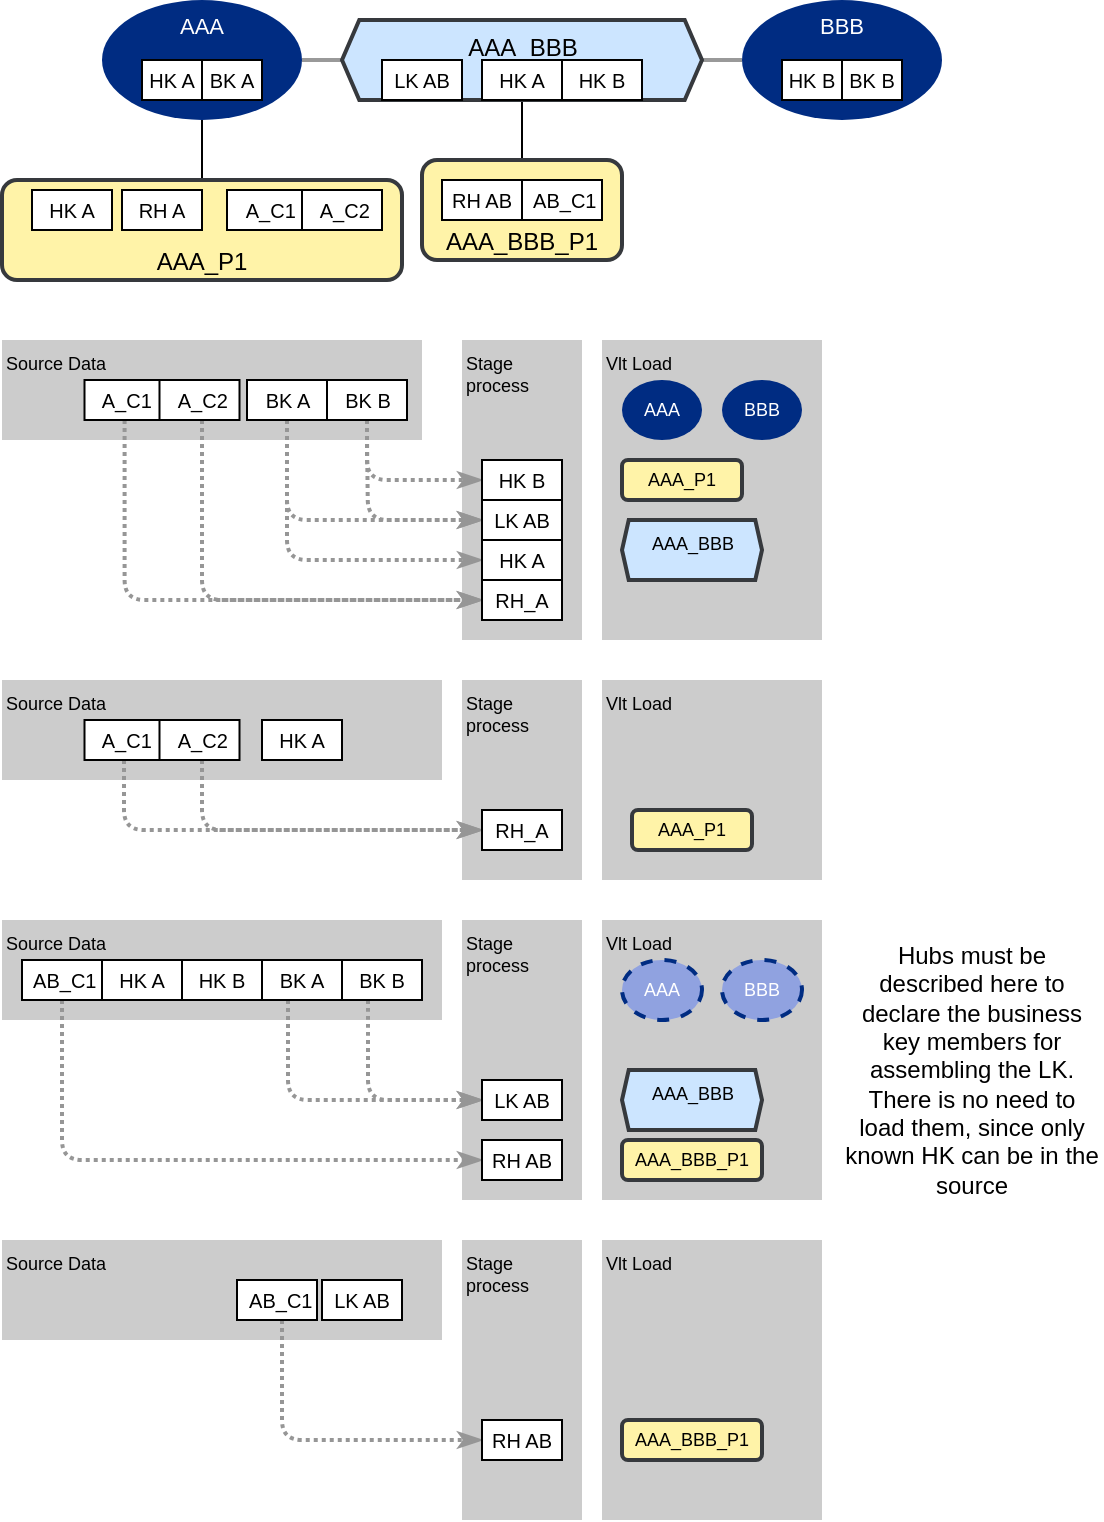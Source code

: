 <mxfile version="21.6.1" type="device">
  <diagram name="Seite-1" id="4nldZ2X44YXfPoI_JoEv">
    <mxGraphModel dx="646" dy="413" grid="1" gridSize="10" guides="1" tooltips="1" connect="1" arrows="1" fold="1" page="1" pageScale="1" pageWidth="1169" pageHeight="827" math="0" shadow="0">
      <root>
        <mxCell id="0" />
        <mxCell id="1" parent="0" />
        <mxCell id="vhCUdtXiWIf4BPjvFejv-14" value="Stage &lt;br style=&quot;font-size: 9px;&quot;&gt;process" style="rounded=0;whiteSpace=wrap;html=1;fontFamily=Helvetica;fontSize=9;fontColor=#000000;verticalAlign=top;fillColor=#CCCCCC;strokeColor=none;align=left;" vertex="1" parent="1">
          <mxGeometry x="300" y="520" width="60" height="140" as="geometry" />
        </mxCell>
        <mxCell id="vhCUdtXiWIf4BPjvFejv-13" value="Source Data" style="rounded=0;whiteSpace=wrap;html=1;fontFamily=Helvetica;fontSize=9;fontColor=#000000;verticalAlign=top;fillColor=#CCCCCC;strokeColor=none;align=left;" vertex="1" parent="1">
          <mxGeometry x="70" y="520" width="220" height="50" as="geometry" />
        </mxCell>
        <mxCell id="AOwtY-LI5ESdWI-Md5z0-16" style="edgeStyle=orthogonalEdgeStyle;shape=connector;rounded=1;jumpStyle=none;orthogonalLoop=1;jettySize=auto;html=1;entryX=0;entryY=0.5;entryDx=0;entryDy=0;labelBackgroundColor=default;strokeColor=default;strokeWidth=2;fontFamily=Helvetica;fontSize=11;fontColor=default;endArrow=none;endFill=0;opacity=40;" parent="1" source="AOwtY-LI5ESdWI-Md5z0-1" target="AOwtY-LI5ESdWI-Md5z0-2" edge="1">
          <mxGeometry relative="1" as="geometry" />
        </mxCell>
        <mxCell id="AOwtY-LI5ESdWI-Md5z0-1" value="AAA" style="strokeWidth=2;html=1;shape=mxgraph.flowchart.start_1;whiteSpace=wrap;strokeColor=none;fontColor=#ffffff;fillColor=#002C82;fontFamily=Helvetica;fontSize=11;verticalAlign=top;" parent="1" vertex="1">
          <mxGeometry x="120" y="60" width="100" height="60" as="geometry" />
        </mxCell>
        <mxCell id="AOwtY-LI5ESdWI-Md5z0-17" style="edgeStyle=orthogonalEdgeStyle;shape=connector;rounded=1;jumpStyle=none;orthogonalLoop=1;jettySize=auto;html=1;entryX=0;entryY=0.5;entryDx=0;entryDy=0;entryPerimeter=0;labelBackgroundColor=default;strokeColor=default;strokeWidth=2;fontFamily=Helvetica;fontSize=11;fontColor=default;endArrow=none;endFill=0;opacity=40;" parent="1" source="AOwtY-LI5ESdWI-Md5z0-2" target="AOwtY-LI5ESdWI-Md5z0-3" edge="1">
          <mxGeometry relative="1" as="geometry" />
        </mxCell>
        <mxCell id="vhCUdtXiWIf4BPjvFejv-76" style="edgeStyle=orthogonalEdgeStyle;shape=connector;rounded=1;jumpStyle=none;orthogonalLoop=1;jettySize=auto;html=1;labelBackgroundColor=default;strokeColor=default;fontFamily=Helvetica;fontSize=11;fontColor=default;endArrow=none;endFill=0;" edge="1" parent="1" source="AOwtY-LI5ESdWI-Md5z0-2" target="vhCUdtXiWIf4BPjvFejv-73">
          <mxGeometry relative="1" as="geometry" />
        </mxCell>
        <mxCell id="AOwtY-LI5ESdWI-Md5z0-2" value="AAA_BBB" style="verticalLabelPosition=middle;verticalAlign=top;html=1;shape=hexagon;perimeter=hexagonPerimeter2;arcSize=6;size=0.048;fillColor=#cce5ff;strokeColor=#36393d;strokeWidth=2;labelPosition=center;align=center;" parent="1" vertex="1">
          <mxGeometry x="240" y="70" width="180" height="40" as="geometry" />
        </mxCell>
        <mxCell id="AOwtY-LI5ESdWI-Md5z0-3" value="BBB" style="strokeWidth=2;html=1;shape=mxgraph.flowchart.start_1;whiteSpace=wrap;strokeColor=none;fontColor=#ffffff;fillColor=#002C82;fontFamily=Helvetica;fontSize=11;verticalAlign=top;" parent="1" vertex="1">
          <mxGeometry x="440" y="60" width="100" height="60" as="geometry" />
        </mxCell>
        <mxCell id="AOwtY-LI5ESdWI-Md5z0-15" style="edgeStyle=orthogonalEdgeStyle;shape=connector;rounded=1;jumpStyle=none;orthogonalLoop=1;jettySize=auto;html=1;entryX=0.5;entryY=1;entryDx=0;entryDy=0;entryPerimeter=0;labelBackgroundColor=default;strokeColor=default;fontFamily=Helvetica;fontSize=11;fontColor=default;endArrow=none;endFill=0;" parent="1" source="AOwtY-LI5ESdWI-Md5z0-4" target="AOwtY-LI5ESdWI-Md5z0-1" edge="1">
          <mxGeometry relative="1" as="geometry" />
        </mxCell>
        <mxCell id="AOwtY-LI5ESdWI-Md5z0-4" value="AAA_P1" style="rounded=1;whiteSpace=wrap;html=1;strokeColor=#36393d;fillColor=#FFF3A8;strokeWidth=2;verticalAlign=bottom;" parent="1" vertex="1">
          <mxGeometry x="70" y="150" width="200" height="50" as="geometry" />
        </mxCell>
        <mxCell id="AOwtY-LI5ESdWI-Md5z0-6" value="HK A" style="rounded=0;whiteSpace=wrap;html=1;fontSize=10;" parent="1" vertex="1">
          <mxGeometry x="140" y="90" width="30" height="20" as="geometry" />
        </mxCell>
        <mxCell id="AOwtY-LI5ESdWI-Md5z0-7" value="HK B" style="rounded=0;whiteSpace=wrap;html=1;fontSize=10;" parent="1" vertex="1">
          <mxGeometry x="460" y="90" width="30" height="20" as="geometry" />
        </mxCell>
        <mxCell id="AOwtY-LI5ESdWI-Md5z0-8" value="BK A" style="rounded=0;whiteSpace=wrap;html=1;fontSize=10;" parent="1" vertex="1">
          <mxGeometry x="170" y="90" width="30" height="20" as="geometry" />
        </mxCell>
        <mxCell id="AOwtY-LI5ESdWI-Md5z0-9" value="BK B" style="rounded=0;whiteSpace=wrap;html=1;fontSize=10;" parent="1" vertex="1">
          <mxGeometry x="490" y="90" width="30" height="20" as="geometry" />
        </mxCell>
        <mxCell id="AOwtY-LI5ESdWI-Md5z0-10" value="HK A" style="rounded=0;whiteSpace=wrap;html=1;fontSize=10;" parent="1" vertex="1">
          <mxGeometry x="85" y="155" width="40" height="20" as="geometry" />
        </mxCell>
        <mxCell id="AOwtY-LI5ESdWI-Md5z0-11" value="HK A" style="rounded=0;whiteSpace=wrap;html=1;fontSize=10;" parent="1" vertex="1">
          <mxGeometry x="310" y="90" width="40" height="20" as="geometry" />
        </mxCell>
        <mxCell id="AOwtY-LI5ESdWI-Md5z0-12" value="HK B" style="rounded=0;whiteSpace=wrap;html=1;fontSize=10;" parent="1" vertex="1">
          <mxGeometry x="350" y="90" width="40" height="20" as="geometry" />
        </mxCell>
        <mxCell id="AOwtY-LI5ESdWI-Md5z0-18" value="LK AB" style="rounded=0;whiteSpace=wrap;html=1;fontSize=10;" parent="1" vertex="1">
          <mxGeometry x="260" y="90" width="40" height="20" as="geometry" />
        </mxCell>
        <mxCell id="AOwtY-LI5ESdWI-Md5z0-19" value="RH A" style="rounded=0;whiteSpace=wrap;html=1;fontSize=10;" parent="1" vertex="1">
          <mxGeometry x="130" y="155" width="40" height="20" as="geometry" />
        </mxCell>
        <mxCell id="vhCUdtXiWIf4BPjvFejv-11" style="edgeStyle=orthogonalEdgeStyle;shape=connector;rounded=1;jumpStyle=none;orthogonalLoop=1;jettySize=auto;html=1;dashed=1;dashPattern=1 1;labelBackgroundColor=default;strokeColor=#969696;strokeWidth=2;fontFamily=Helvetica;fontSize=11;fontColor=#C2C2C2;endArrow=classicThin;endFill=1;" edge="1" parent="1" source="vhCUdtXiWIf4BPjvFejv-2" target="vhCUdtXiWIf4BPjvFejv-5">
          <mxGeometry relative="1" as="geometry">
            <Array as="points">
              <mxPoint x="213" y="610" />
            </Array>
          </mxGeometry>
        </mxCell>
        <mxCell id="vhCUdtXiWIf4BPjvFejv-2" value="BK A" style="rounded=0;whiteSpace=wrap;html=1;fontSize=10;" vertex="1" parent="1">
          <mxGeometry x="200" y="540" width="40" height="20" as="geometry" />
        </mxCell>
        <mxCell id="vhCUdtXiWIf4BPjvFejv-10" style="edgeStyle=orthogonalEdgeStyle;shape=connector;rounded=1;jumpStyle=none;orthogonalLoop=1;jettySize=auto;html=1;dashed=1;dashPattern=1 1;labelBackgroundColor=default;strokeColor=#969696;strokeWidth=2;fontFamily=Helvetica;fontSize=11;fontColor=#C2C2C2;endArrow=classicThin;endFill=1;" edge="1" parent="1" source="vhCUdtXiWIf4BPjvFejv-3" target="vhCUdtXiWIf4BPjvFejv-5">
          <mxGeometry relative="1" as="geometry">
            <Array as="points">
              <mxPoint x="253" y="570" />
              <mxPoint x="253" y="570" />
              <mxPoint x="253" y="610" />
            </Array>
          </mxGeometry>
        </mxCell>
        <mxCell id="vhCUdtXiWIf4BPjvFejv-3" value="BK B" style="rounded=0;whiteSpace=wrap;html=1;fontSize=10;" vertex="1" parent="1">
          <mxGeometry x="240" y="540" width="40" height="20" as="geometry" />
        </mxCell>
        <mxCell id="vhCUdtXiWIf4BPjvFejv-5" value="LK AB" style="rounded=0;whiteSpace=wrap;html=1;fontSize=10;" vertex="1" parent="1">
          <mxGeometry x="310" y="600" width="40" height="20" as="geometry" />
        </mxCell>
        <mxCell id="vhCUdtXiWIf4BPjvFejv-15" value="Vlt Load" style="rounded=0;whiteSpace=wrap;html=1;fontFamily=Helvetica;fontSize=9;fontColor=#000000;verticalAlign=top;fillColor=#CCCCCC;strokeColor=none;align=left;" vertex="1" parent="1">
          <mxGeometry x="370" y="520" width="110" height="140" as="geometry" />
        </mxCell>
        <mxCell id="vhCUdtXiWIf4BPjvFejv-19" value="&amp;nbsp;A_C1" style="rounded=0;whiteSpace=wrap;html=1;fontSize=10;" vertex="1" parent="1">
          <mxGeometry x="182.5" y="155" width="40" height="20" as="geometry" />
        </mxCell>
        <mxCell id="vhCUdtXiWIf4BPjvFejv-20" value="&amp;nbsp;A_C2" style="rounded=0;whiteSpace=wrap;html=1;fontSize=10;" vertex="1" parent="1">
          <mxGeometry x="220" y="155" width="40" height="20" as="geometry" />
        </mxCell>
        <mxCell id="vhCUdtXiWIf4BPjvFejv-21" value="AAA" style="strokeWidth=2;html=1;shape=mxgraph.flowchart.start_1;whiteSpace=wrap;strokeColor=#002C82;fontColor=#ffffff;fillColor=#90A2E0;fontFamily=Helvetica;fontSize=9;verticalAlign=middle;dashed=1;" vertex="1" parent="1">
          <mxGeometry x="380" y="540" width="40" height="30" as="geometry" />
        </mxCell>
        <mxCell id="vhCUdtXiWIf4BPjvFejv-24" value="AAA_BBB" style="verticalLabelPosition=middle;verticalAlign=top;html=1;shape=hexagon;perimeter=hexagonPerimeter2;arcSize=6;size=0.048;fillColor=#cce5ff;strokeColor=#36393d;strokeWidth=2;labelPosition=center;align=center;fontSize=9;" vertex="1" parent="1">
          <mxGeometry x="380" y="595" width="70" height="30" as="geometry" />
        </mxCell>
        <mxCell id="vhCUdtXiWIf4BPjvFejv-25" value="BBB" style="strokeWidth=2;html=1;shape=mxgraph.flowchart.start_1;whiteSpace=wrap;strokeColor=#002C82;fontColor=#ffffff;fillColor=#90A2E0;fontFamily=Helvetica;fontSize=9;verticalAlign=middle;dashed=1;" vertex="1" parent="1">
          <mxGeometry x="430" y="540" width="40" height="30" as="geometry" />
        </mxCell>
        <mxCell id="vhCUdtXiWIf4BPjvFejv-26" value="Stage &lt;br style=&quot;font-size: 9px;&quot;&gt;process" style="rounded=0;whiteSpace=wrap;html=1;fontFamily=Helvetica;fontSize=9;fontColor=#000000;verticalAlign=top;fillColor=#CCCCCC;strokeColor=none;align=left;" vertex="1" parent="1">
          <mxGeometry x="300" y="400" width="60" height="100" as="geometry" />
        </mxCell>
        <mxCell id="vhCUdtXiWIf4BPjvFejv-27" value="Source Data" style="rounded=0;whiteSpace=wrap;html=1;fontFamily=Helvetica;fontSize=9;fontColor=#000000;verticalAlign=top;fillColor=#CCCCCC;strokeColor=none;align=left;" vertex="1" parent="1">
          <mxGeometry x="70" y="400" width="220" height="50" as="geometry" />
        </mxCell>
        <mxCell id="vhCUdtXiWIf4BPjvFejv-37" value="Vlt Load" style="rounded=0;whiteSpace=wrap;html=1;fontFamily=Helvetica;fontSize=9;fontColor=#000000;verticalAlign=top;fillColor=#CCCCCC;strokeColor=none;align=left;" vertex="1" parent="1">
          <mxGeometry x="370" y="400" width="110" height="100" as="geometry" />
        </mxCell>
        <mxCell id="vhCUdtXiWIf4BPjvFejv-49" style="edgeStyle=elbowEdgeStyle;shape=connector;rounded=1;jumpStyle=none;orthogonalLoop=1;jettySize=auto;html=1;entryX=0;entryY=0.5;entryDx=0;entryDy=0;dashed=1;dashPattern=1 1;labelBackgroundColor=default;strokeColor=#969696;strokeWidth=2;fontFamily=Helvetica;fontSize=11;fontColor=#C2C2C2;endArrow=classicThin;endFill=1;" edge="1" parent="1" source="vhCUdtXiWIf4BPjvFejv-38" target="vhCUdtXiWIf4BPjvFejv-40">
          <mxGeometry relative="1" as="geometry">
            <Array as="points">
              <mxPoint x="131" y="460" />
            </Array>
          </mxGeometry>
        </mxCell>
        <mxCell id="vhCUdtXiWIf4BPjvFejv-38" value="&amp;nbsp;A_C1" style="rounded=0;whiteSpace=wrap;html=1;fontSize=10;" vertex="1" parent="1">
          <mxGeometry x="111.25" y="420" width="40" height="20" as="geometry" />
        </mxCell>
        <mxCell id="vhCUdtXiWIf4BPjvFejv-48" style="edgeStyle=elbowEdgeStyle;shape=connector;rounded=1;jumpStyle=none;orthogonalLoop=1;jettySize=auto;html=1;entryX=0;entryY=0.5;entryDx=0;entryDy=0;dashed=1;dashPattern=1 1;labelBackgroundColor=default;strokeColor=#969696;strokeWidth=2;fontFamily=Helvetica;fontSize=11;fontColor=#C2C2C2;endArrow=classicThin;endFill=1;" edge="1" parent="1" source="vhCUdtXiWIf4BPjvFejv-39" target="vhCUdtXiWIf4BPjvFejv-40">
          <mxGeometry relative="1" as="geometry">
            <Array as="points">
              <mxPoint x="170" y="460" />
            </Array>
          </mxGeometry>
        </mxCell>
        <mxCell id="vhCUdtXiWIf4BPjvFejv-39" value="&amp;nbsp;A_C2" style="rounded=0;whiteSpace=wrap;html=1;fontSize=10;" vertex="1" parent="1">
          <mxGeometry x="148.75" y="420" width="40" height="20" as="geometry" />
        </mxCell>
        <mxCell id="vhCUdtXiWIf4BPjvFejv-40" value="RH_A" style="rounded=0;whiteSpace=wrap;html=1;fontSize=10;" vertex="1" parent="1">
          <mxGeometry x="310" y="465" width="40" height="20" as="geometry" />
        </mxCell>
        <mxCell id="vhCUdtXiWIf4BPjvFejv-42" value="AAA_P1" style="rounded=1;whiteSpace=wrap;html=1;strokeColor=#36393d;fillColor=#FFF3A8;strokeWidth=2;verticalAlign=middle;fontSize=9;" vertex="1" parent="1">
          <mxGeometry x="385" y="465" width="60" height="20" as="geometry" />
        </mxCell>
        <mxCell id="vhCUdtXiWIf4BPjvFejv-47" value="HK A" style="rounded=0;whiteSpace=wrap;html=1;fontSize=10;" vertex="1" parent="1">
          <mxGeometry x="200" y="420" width="40" height="20" as="geometry" />
        </mxCell>
        <mxCell id="vhCUdtXiWIf4BPjvFejv-50" value="Stage &lt;br style=&quot;font-size: 9px;&quot;&gt;process" style="rounded=0;whiteSpace=wrap;html=1;fontFamily=Helvetica;fontSize=9;fontColor=#000000;verticalAlign=top;fillColor=#CCCCCC;strokeColor=none;align=left;" vertex="1" parent="1">
          <mxGeometry x="300" y="230" width="60" height="150" as="geometry" />
        </mxCell>
        <mxCell id="vhCUdtXiWIf4BPjvFejv-51" value="Source Data" style="rounded=0;whiteSpace=wrap;html=1;fontFamily=Helvetica;fontSize=9;fontColor=#000000;verticalAlign=top;fillColor=#CCCCCC;strokeColor=none;align=left;" vertex="1" parent="1">
          <mxGeometry x="70" y="230" width="210" height="50" as="geometry" />
        </mxCell>
        <mxCell id="vhCUdtXiWIf4BPjvFejv-52" style="edgeStyle=orthogonalEdgeStyle;shape=connector;rounded=1;jumpStyle=none;orthogonalLoop=1;jettySize=auto;html=1;dashed=1;dashPattern=1 1;labelBackgroundColor=default;strokeColor=#969696;strokeWidth=2;fontFamily=Helvetica;fontSize=11;fontColor=#C2C2C2;endArrow=classicThin;endFill=1;" edge="1" source="vhCUdtXiWIf4BPjvFejv-54" target="vhCUdtXiWIf4BPjvFejv-58" parent="1">
          <mxGeometry relative="1" as="geometry">
            <Array as="points">
              <mxPoint x="213" y="340" />
            </Array>
          </mxGeometry>
        </mxCell>
        <mxCell id="vhCUdtXiWIf4BPjvFejv-53" style="edgeStyle=orthogonalEdgeStyle;shape=connector;rounded=1;jumpStyle=none;orthogonalLoop=1;jettySize=auto;html=1;dashed=1;dashPattern=1 1;labelBackgroundColor=default;strokeColor=#969696;strokeWidth=2;fontFamily=Helvetica;fontSize=11;fontColor=#C2C2C2;endArrow=classicThin;endFill=1;" edge="1" source="vhCUdtXiWIf4BPjvFejv-54" target="vhCUdtXiWIf4BPjvFejv-59" parent="1">
          <mxGeometry relative="1" as="geometry">
            <Array as="points">
              <mxPoint x="213" y="320" />
            </Array>
          </mxGeometry>
        </mxCell>
        <mxCell id="vhCUdtXiWIf4BPjvFejv-54" value="BK A" style="rounded=0;whiteSpace=wrap;html=1;fontSize=10;" vertex="1" parent="1">
          <mxGeometry x="192.5" y="250" width="40" height="20" as="geometry" />
        </mxCell>
        <mxCell id="vhCUdtXiWIf4BPjvFejv-55" style="edgeStyle=orthogonalEdgeStyle;shape=connector;rounded=1;jumpStyle=none;orthogonalLoop=1;jettySize=auto;html=1;dashed=1;dashPattern=1 1;labelBackgroundColor=default;strokeColor=#969696;strokeWidth=2;fontFamily=Helvetica;fontSize=11;fontColor=#C2C2C2;endArrow=classicThin;endFill=1;" edge="1" source="vhCUdtXiWIf4BPjvFejv-57" target="vhCUdtXiWIf4BPjvFejv-59" parent="1">
          <mxGeometry relative="1" as="geometry">
            <Array as="points">
              <mxPoint x="253" y="280" />
              <mxPoint x="253" y="280" />
              <mxPoint x="253" y="320" />
            </Array>
          </mxGeometry>
        </mxCell>
        <mxCell id="vhCUdtXiWIf4BPjvFejv-56" style="edgeStyle=orthogonalEdgeStyle;shape=connector;rounded=1;jumpStyle=none;orthogonalLoop=1;jettySize=auto;html=1;dashed=1;dashPattern=1 1;labelBackgroundColor=default;strokeColor=#969696;strokeWidth=2;fontFamily=Helvetica;fontSize=11;fontColor=#C2C2C2;endArrow=classicThin;endFill=1;" edge="1" source="vhCUdtXiWIf4BPjvFejv-57" target="vhCUdtXiWIf4BPjvFejv-60" parent="1">
          <mxGeometry relative="1" as="geometry">
            <Array as="points">
              <mxPoint x="253" y="300" />
            </Array>
          </mxGeometry>
        </mxCell>
        <mxCell id="vhCUdtXiWIf4BPjvFejv-57" value="BK B" style="rounded=0;whiteSpace=wrap;html=1;fontSize=10;" vertex="1" parent="1">
          <mxGeometry x="232.5" y="250" width="40" height="20" as="geometry" />
        </mxCell>
        <mxCell id="vhCUdtXiWIf4BPjvFejv-58" value="HK A" style="rounded=0;whiteSpace=wrap;html=1;fontSize=10;" vertex="1" parent="1">
          <mxGeometry x="310" y="330" width="40" height="20" as="geometry" />
        </mxCell>
        <mxCell id="vhCUdtXiWIf4BPjvFejv-59" value="LK AB" style="rounded=0;whiteSpace=wrap;html=1;fontSize=10;" vertex="1" parent="1">
          <mxGeometry x="310" y="310" width="40" height="20" as="geometry" />
        </mxCell>
        <mxCell id="vhCUdtXiWIf4BPjvFejv-60" value="HK B" style="rounded=0;whiteSpace=wrap;html=1;fontSize=10;" vertex="1" parent="1">
          <mxGeometry x="310" y="290" width="40" height="20" as="geometry" />
        </mxCell>
        <mxCell id="vhCUdtXiWIf4BPjvFejv-61" value="Vlt Load" style="rounded=0;whiteSpace=wrap;html=1;fontFamily=Helvetica;fontSize=9;fontColor=#000000;verticalAlign=top;fillColor=#CCCCCC;strokeColor=none;align=left;" vertex="1" parent="1">
          <mxGeometry x="370" y="230" width="110" height="150" as="geometry" />
        </mxCell>
        <mxCell id="vhCUdtXiWIf4BPjvFejv-62" style="edgeStyle=orthogonalEdgeStyle;shape=connector;rounded=1;jumpStyle=none;orthogonalLoop=1;jettySize=auto;html=1;entryX=0;entryY=0.5;entryDx=0;entryDy=0;dashed=1;dashPattern=1 1;labelBackgroundColor=default;strokeColor=#969696;strokeWidth=2;fontFamily=Helvetica;fontSize=11;fontColor=#C2C2C2;endArrow=classicThin;endFill=1;" edge="1" source="vhCUdtXiWIf4BPjvFejv-63" target="vhCUdtXiWIf4BPjvFejv-66" parent="1">
          <mxGeometry relative="1" as="geometry">
            <Array as="points">
              <mxPoint x="131" y="360" />
            </Array>
          </mxGeometry>
        </mxCell>
        <mxCell id="vhCUdtXiWIf4BPjvFejv-63" value="&amp;nbsp;A_C1" style="rounded=0;whiteSpace=wrap;html=1;fontSize=10;" vertex="1" parent="1">
          <mxGeometry x="111.25" y="250" width="40" height="20" as="geometry" />
        </mxCell>
        <mxCell id="vhCUdtXiWIf4BPjvFejv-64" style="edgeStyle=orthogonalEdgeStyle;shape=connector;rounded=1;jumpStyle=none;orthogonalLoop=1;jettySize=auto;html=1;entryX=0;entryY=0.5;entryDx=0;entryDy=0;dashed=1;dashPattern=1 1;labelBackgroundColor=default;strokeColor=#969696;strokeWidth=2;fontFamily=Helvetica;fontSize=11;fontColor=#C2C2C2;endArrow=classicThin;endFill=1;" edge="1" source="vhCUdtXiWIf4BPjvFejv-65" target="vhCUdtXiWIf4BPjvFejv-66" parent="1">
          <mxGeometry relative="1" as="geometry">
            <Array as="points">
              <mxPoint x="170" y="360" />
            </Array>
          </mxGeometry>
        </mxCell>
        <mxCell id="vhCUdtXiWIf4BPjvFejv-65" value="&amp;nbsp;A_C2" style="rounded=0;whiteSpace=wrap;html=1;fontSize=10;" vertex="1" parent="1">
          <mxGeometry x="148.75" y="250" width="40" height="20" as="geometry" />
        </mxCell>
        <mxCell id="vhCUdtXiWIf4BPjvFejv-66" value="RH_A" style="rounded=0;whiteSpace=wrap;html=1;fontSize=10;" vertex="1" parent="1">
          <mxGeometry x="310" y="350" width="40" height="20" as="geometry" />
        </mxCell>
        <mxCell id="vhCUdtXiWIf4BPjvFejv-67" value="AAA" style="strokeWidth=2;html=1;shape=mxgraph.flowchart.start_1;whiteSpace=wrap;strokeColor=none;fontColor=#ffffff;fillColor=#002C82;fontFamily=Helvetica;fontSize=9;verticalAlign=middle;" vertex="1" parent="1">
          <mxGeometry x="380" y="250" width="40" height="30" as="geometry" />
        </mxCell>
        <mxCell id="vhCUdtXiWIf4BPjvFejv-68" value="AAA_P1" style="rounded=1;whiteSpace=wrap;html=1;strokeColor=#36393d;fillColor=#FFF3A8;strokeWidth=2;verticalAlign=middle;fontSize=9;" vertex="1" parent="1">
          <mxGeometry x="380" y="290" width="60" height="20" as="geometry" />
        </mxCell>
        <mxCell id="vhCUdtXiWIf4BPjvFejv-69" value="AAA_BBB" style="verticalLabelPosition=middle;verticalAlign=top;html=1;shape=hexagon;perimeter=hexagonPerimeter2;arcSize=6;size=0.048;fillColor=#cce5ff;strokeColor=#36393d;strokeWidth=2;labelPosition=center;align=center;fontSize=9;" vertex="1" parent="1">
          <mxGeometry x="380" y="320" width="70" height="30" as="geometry" />
        </mxCell>
        <mxCell id="vhCUdtXiWIf4BPjvFejv-70" value="BBB" style="strokeWidth=2;html=1;shape=mxgraph.flowchart.start_1;whiteSpace=wrap;strokeColor=none;fontColor=#ffffff;fillColor=#002C82;fontFamily=Helvetica;fontSize=9;verticalAlign=middle;" vertex="1" parent="1">
          <mxGeometry x="430" y="250" width="40" height="30" as="geometry" />
        </mxCell>
        <mxCell id="vhCUdtXiWIf4BPjvFejv-71" value="HK B" style="rounded=0;whiteSpace=wrap;html=1;fontSize=10;" vertex="1" parent="1">
          <mxGeometry x="160" y="540" width="40" height="20" as="geometry" />
        </mxCell>
        <mxCell id="vhCUdtXiWIf4BPjvFejv-72" value="HK A" style="rounded=0;whiteSpace=wrap;html=1;fontSize=10;" vertex="1" parent="1">
          <mxGeometry x="120" y="540" width="40" height="20" as="geometry" />
        </mxCell>
        <mxCell id="vhCUdtXiWIf4BPjvFejv-73" value="AAA_BBB_P1" style="rounded=1;whiteSpace=wrap;html=1;strokeColor=#36393d;fillColor=#FFF3A8;strokeWidth=2;verticalAlign=bottom;" vertex="1" parent="1">
          <mxGeometry x="280" y="140" width="100" height="50" as="geometry" />
        </mxCell>
        <mxCell id="vhCUdtXiWIf4BPjvFejv-74" value="&amp;nbsp;AB_C1" style="rounded=0;whiteSpace=wrap;html=1;fontSize=10;" vertex="1" parent="1">
          <mxGeometry x="330" y="150" width="40" height="20" as="geometry" />
        </mxCell>
        <mxCell id="vhCUdtXiWIf4BPjvFejv-75" value="RH AB" style="rounded=0;whiteSpace=wrap;html=1;fontSize=10;" vertex="1" parent="1">
          <mxGeometry x="290" y="150" width="40" height="20" as="geometry" />
        </mxCell>
        <mxCell id="vhCUdtXiWIf4BPjvFejv-79" style="edgeStyle=orthogonalEdgeStyle;shape=connector;rounded=1;jumpStyle=none;orthogonalLoop=1;jettySize=auto;html=1;entryX=0;entryY=0.5;entryDx=0;entryDy=0;dashed=1;dashPattern=1 1;labelBackgroundColor=default;strokeColor=#969696;strokeWidth=2;fontFamily=Helvetica;fontSize=11;fontColor=#C2C2C2;endArrow=classicThin;endFill=1;" edge="1" parent="1" source="vhCUdtXiWIf4BPjvFejv-77" target="vhCUdtXiWIf4BPjvFejv-78">
          <mxGeometry relative="1" as="geometry">
            <Array as="points">
              <mxPoint x="100" y="640" />
            </Array>
          </mxGeometry>
        </mxCell>
        <mxCell id="vhCUdtXiWIf4BPjvFejv-77" value="&amp;nbsp;AB_C1" style="rounded=0;whiteSpace=wrap;html=1;fontSize=10;" vertex="1" parent="1">
          <mxGeometry x="80" y="540" width="40" height="20" as="geometry" />
        </mxCell>
        <mxCell id="vhCUdtXiWIf4BPjvFejv-78" value="RH AB" style="rounded=0;whiteSpace=wrap;html=1;fontSize=10;" vertex="1" parent="1">
          <mxGeometry x="310" y="630" width="40" height="20" as="geometry" />
        </mxCell>
        <mxCell id="vhCUdtXiWIf4BPjvFejv-80" value="AAA_BBB_P1" style="rounded=1;whiteSpace=wrap;html=1;strokeColor=#36393d;fillColor=#FFF3A8;strokeWidth=2;verticalAlign=middle;fontSize=9;" vertex="1" parent="1">
          <mxGeometry x="380" y="630" width="70" height="20" as="geometry" />
        </mxCell>
        <mxCell id="vhCUdtXiWIf4BPjvFejv-81" value="Stage &lt;br style=&quot;font-size: 9px;&quot;&gt;process" style="rounded=0;whiteSpace=wrap;html=1;fontFamily=Helvetica;fontSize=9;fontColor=#000000;verticalAlign=top;fillColor=#CCCCCC;strokeColor=none;align=left;" vertex="1" parent="1">
          <mxGeometry x="300" y="680" width="60" height="140" as="geometry" />
        </mxCell>
        <mxCell id="vhCUdtXiWIf4BPjvFejv-82" value="Source Data" style="rounded=0;whiteSpace=wrap;html=1;fontFamily=Helvetica;fontSize=9;fontColor=#000000;verticalAlign=top;fillColor=#CCCCCC;strokeColor=none;align=left;" vertex="1" parent="1">
          <mxGeometry x="70" y="680" width="220" height="50" as="geometry" />
        </mxCell>
        <mxCell id="vhCUdtXiWIf4BPjvFejv-88" value="Vlt Load" style="rounded=0;whiteSpace=wrap;html=1;fontFamily=Helvetica;fontSize=9;fontColor=#000000;verticalAlign=top;fillColor=#CCCCCC;strokeColor=none;align=left;" vertex="1" parent="1">
          <mxGeometry x="370" y="680" width="110" height="140" as="geometry" />
        </mxCell>
        <mxCell id="vhCUdtXiWIf4BPjvFejv-94" style="edgeStyle=orthogonalEdgeStyle;shape=connector;rounded=1;jumpStyle=none;orthogonalLoop=1;jettySize=auto;html=1;entryX=0;entryY=0.5;entryDx=0;entryDy=0;dashed=1;dashPattern=1 1;labelBackgroundColor=default;strokeColor=#969696;strokeWidth=2;fontFamily=Helvetica;fontSize=11;fontColor=#C2C2C2;endArrow=classicThin;endFill=1;" edge="1" source="vhCUdtXiWIf4BPjvFejv-95" target="vhCUdtXiWIf4BPjvFejv-96" parent="1">
          <mxGeometry relative="1" as="geometry">
            <Array as="points">
              <mxPoint x="210" y="780" />
            </Array>
          </mxGeometry>
        </mxCell>
        <mxCell id="vhCUdtXiWIf4BPjvFejv-95" value="&amp;nbsp;AB_C1" style="rounded=0;whiteSpace=wrap;html=1;fontSize=10;" vertex="1" parent="1">
          <mxGeometry x="187.5" y="700" width="40" height="20" as="geometry" />
        </mxCell>
        <mxCell id="vhCUdtXiWIf4BPjvFejv-96" value="RH AB" style="rounded=0;whiteSpace=wrap;html=1;fontSize=10;" vertex="1" parent="1">
          <mxGeometry x="310" y="770" width="40" height="20" as="geometry" />
        </mxCell>
        <mxCell id="vhCUdtXiWIf4BPjvFejv-97" value="AAA_BBB_P1" style="rounded=1;whiteSpace=wrap;html=1;strokeColor=#36393d;fillColor=#FFF3A8;strokeWidth=2;verticalAlign=middle;fontSize=9;" vertex="1" parent="1">
          <mxGeometry x="380" y="770" width="70" height="20" as="geometry" />
        </mxCell>
        <mxCell id="vhCUdtXiWIf4BPjvFejv-98" value="LK AB" style="rounded=0;whiteSpace=wrap;html=1;fontSize=10;" vertex="1" parent="1">
          <mxGeometry x="230" y="700" width="40" height="20" as="geometry" />
        </mxCell>
        <mxCell id="vhCUdtXiWIf4BPjvFejv-99" value="Hubs must be described here to declare the business key members for assembling the LK.&lt;br&gt;There is no need to load them, since only known HK can be in the source" style="text;html=1;strokeColor=none;fillColor=none;align=center;verticalAlign=middle;whiteSpace=wrap;rounded=0;fontSize=12;fontFamily=Helvetica;fontColor=#000000;" vertex="1" parent="1">
          <mxGeometry x="490" y="520" width="130" height="150" as="geometry" />
        </mxCell>
      </root>
    </mxGraphModel>
  </diagram>
</mxfile>
